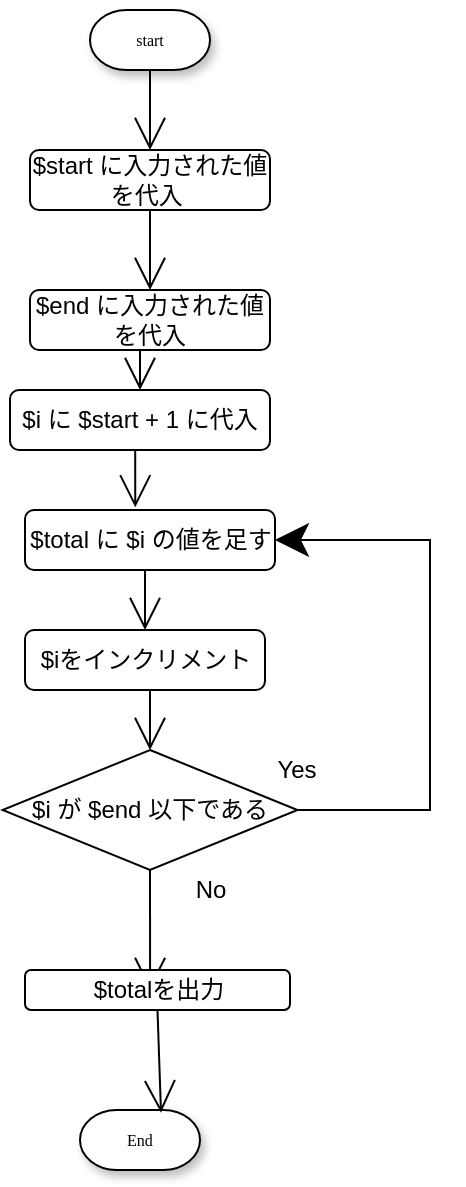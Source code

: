 <mxfile version="17.4.6" type="github">
  <diagram name="Page-1" id="edf60f1a-56cd-e834-aa8a-f176f3a09ee4">
    <mxGraphModel dx="1572" dy="-179" grid="1" gridSize="10" guides="1" tooltips="1" connect="1" arrows="1" fold="1" page="1" pageScale="1" pageWidth="1100" pageHeight="850" background="none" math="0" shadow="0">
      <root>
        <mxCell id="0" />
        <mxCell id="1" parent="0" />
        <mxCell id="exMSrr1YuWYA1I3kDzl2-8" style="edgeStyle=none;curved=1;rounded=0;orthogonalLoop=1;jettySize=auto;html=1;exitX=0.5;exitY=1;exitDx=0;exitDy=0;exitPerimeter=0;entryX=0.5;entryY=0;entryDx=0;entryDy=0;endArrow=open;startSize=14;endSize=14;sourcePerimeterSpacing=8;targetPerimeterSpacing=8;" edge="1" parent="1" source="exMSrr1YuWYA1I3kDzl2-4" target="exMSrr1YuWYA1I3kDzl2-6">
          <mxGeometry relative="1" as="geometry" />
        </mxCell>
        <mxCell id="exMSrr1YuWYA1I3kDzl2-4" value="start" style="strokeWidth=1;html=1;shape=mxgraph.flowchart.terminator;whiteSpace=wrap;rounded=0;shadow=1;labelBackgroundColor=none;fontFamily=Verdana;fontSize=8;align=center;" vertex="1" parent="1">
          <mxGeometry x="630" y="990" width="60" height="30" as="geometry" />
        </mxCell>
        <mxCell id="exMSrr1YuWYA1I3kDzl2-5" value="End" style="strokeWidth=1;html=1;shape=mxgraph.flowchart.terminator;whiteSpace=wrap;rounded=0;shadow=1;labelBackgroundColor=none;fontFamily=Verdana;fontSize=8;align=center;" vertex="1" parent="1">
          <mxGeometry x="625" y="1540" width="60" height="30" as="geometry" />
        </mxCell>
        <mxCell id="exMSrr1YuWYA1I3kDzl2-9" style="edgeStyle=none;curved=1;rounded=0;orthogonalLoop=1;jettySize=auto;html=1;exitX=0.5;exitY=1;exitDx=0;exitDy=0;endArrow=open;startSize=14;endSize=14;sourcePerimeterSpacing=8;targetPerimeterSpacing=8;" edge="1" parent="1" source="exMSrr1YuWYA1I3kDzl2-6">
          <mxGeometry relative="1" as="geometry">
            <mxPoint x="660" y="1130" as="targetPoint" />
          </mxGeometry>
        </mxCell>
        <mxCell id="exMSrr1YuWYA1I3kDzl2-6" value="$start に入力された値を代入&amp;nbsp;" style="rounded=1;whiteSpace=wrap;html=1;hachureGap=4;" vertex="1" parent="1">
          <mxGeometry x="600" y="1060" width="120" height="30" as="geometry" />
        </mxCell>
        <mxCell id="exMSrr1YuWYA1I3kDzl2-16" style="edgeStyle=orthogonalEdgeStyle;rounded=0;orthogonalLoop=1;jettySize=auto;html=1;exitX=0.5;exitY=1;exitDx=0;exitDy=0;entryX=0.5;entryY=0;entryDx=0;entryDy=0;endArrow=open;startSize=14;endSize=14;sourcePerimeterSpacing=8;targetPerimeterSpacing=8;" edge="1" parent="1" source="exMSrr1YuWYA1I3kDzl2-7" target="exMSrr1YuWYA1I3kDzl2-11">
          <mxGeometry relative="1" as="geometry" />
        </mxCell>
        <mxCell id="exMSrr1YuWYA1I3kDzl2-7" value="$end に入力された値を代入" style="rounded=1;whiteSpace=wrap;html=1;hachureGap=4;" vertex="1" parent="1">
          <mxGeometry x="600" y="1130" width="120" height="30" as="geometry" />
        </mxCell>
        <mxCell id="exMSrr1YuWYA1I3kDzl2-18" style="edgeStyle=orthogonalEdgeStyle;rounded=0;orthogonalLoop=1;jettySize=auto;html=1;exitX=0.5;exitY=1;exitDx=0;exitDy=0;entryX=0.5;entryY=0;entryDx=0;entryDy=0;endArrow=open;startSize=14;endSize=14;sourcePerimeterSpacing=8;targetPerimeterSpacing=8;" edge="1" parent="1" source="exMSrr1YuWYA1I3kDzl2-10" target="exMSrr1YuWYA1I3kDzl2-13">
          <mxGeometry relative="1" as="geometry" />
        </mxCell>
        <mxCell id="exMSrr1YuWYA1I3kDzl2-10" value="$total に $i の値を足す" style="rounded=1;whiteSpace=wrap;html=1;hachureGap=4;" vertex="1" parent="1">
          <mxGeometry x="597.5" y="1240" width="125" height="30" as="geometry" />
        </mxCell>
        <mxCell id="exMSrr1YuWYA1I3kDzl2-17" style="edgeStyle=orthogonalEdgeStyle;rounded=0;orthogonalLoop=1;jettySize=auto;html=1;exitX=0.5;exitY=1;exitDx=0;exitDy=0;entryX=0.441;entryY=-0.044;entryDx=0;entryDy=0;entryPerimeter=0;endArrow=open;startSize=14;endSize=14;sourcePerimeterSpacing=8;targetPerimeterSpacing=8;" edge="1" parent="1" source="exMSrr1YuWYA1I3kDzl2-11" target="exMSrr1YuWYA1I3kDzl2-10">
          <mxGeometry relative="1" as="geometry" />
        </mxCell>
        <mxCell id="exMSrr1YuWYA1I3kDzl2-11" value="$i に $start + 1 に代入" style="rounded=1;whiteSpace=wrap;html=1;hachureGap=4;" vertex="1" parent="1">
          <mxGeometry x="590" y="1180" width="130" height="30" as="geometry" />
        </mxCell>
        <mxCell id="exMSrr1YuWYA1I3kDzl2-27" style="edgeStyle=none;rounded=0;orthogonalLoop=1;jettySize=auto;html=1;exitX=0.5;exitY=1;exitDx=0;exitDy=0;entryX=0.472;entryY=0.5;entryDx=0;entryDy=0;entryPerimeter=0;endArrow=open;startSize=14;endSize=14;sourcePerimeterSpacing=8;targetPerimeterSpacing=8;" edge="1" parent="1" source="exMSrr1YuWYA1I3kDzl2-12" target="exMSrr1YuWYA1I3kDzl2-25">
          <mxGeometry relative="1" as="geometry" />
        </mxCell>
        <mxCell id="exMSrr1YuWYA1I3kDzl2-12" value="$i が $end 以下である" style="rhombus;whiteSpace=wrap;html=1;hachureGap=4;" vertex="1" parent="1">
          <mxGeometry x="586.25" y="1360" width="147.5" height="60" as="geometry" />
        </mxCell>
        <mxCell id="exMSrr1YuWYA1I3kDzl2-20" style="edgeStyle=orthogonalEdgeStyle;rounded=0;orthogonalLoop=1;jettySize=auto;html=1;exitX=0.5;exitY=1;exitDx=0;exitDy=0;entryX=0.5;entryY=0;entryDx=0;entryDy=0;endArrow=open;startSize=14;endSize=14;sourcePerimeterSpacing=8;targetPerimeterSpacing=8;" edge="1" parent="1" source="exMSrr1YuWYA1I3kDzl2-13" target="exMSrr1YuWYA1I3kDzl2-12">
          <mxGeometry relative="1" as="geometry" />
        </mxCell>
        <mxCell id="exMSrr1YuWYA1I3kDzl2-13" value="$iをインクリメント" style="rounded=1;whiteSpace=wrap;html=1;hachureGap=4;" vertex="1" parent="1">
          <mxGeometry x="597.5" y="1300" width="120" height="30" as="geometry" />
        </mxCell>
        <mxCell id="exMSrr1YuWYA1I3kDzl2-15" value="" style="endArrow=classic;html=1;rounded=0;startSize=14;endSize=14;sourcePerimeterSpacing=8;targetPerimeterSpacing=8;edgeStyle=orthogonalEdgeStyle;entryX=1;entryY=0.5;entryDx=0;entryDy=0;" edge="1" parent="1" target="exMSrr1YuWYA1I3kDzl2-10">
          <mxGeometry width="50" height="50" relative="1" as="geometry">
            <mxPoint x="733.75" y="1390" as="sourcePoint" />
            <mxPoint x="784" y="1250" as="targetPoint" />
            <Array as="points">
              <mxPoint x="800" y="1390" />
              <mxPoint x="800" y="1255" />
            </Array>
          </mxGeometry>
        </mxCell>
        <mxCell id="exMSrr1YuWYA1I3kDzl2-21" value="Yes" style="text;html=1;align=center;verticalAlign=middle;resizable=0;points=[];autosize=1;strokeColor=none;fillColor=none;hachureGap=4;" vertex="1" parent="1">
          <mxGeometry x="717.5" y="1360" width="30" height="20" as="geometry" />
        </mxCell>
        <mxCell id="exMSrr1YuWYA1I3kDzl2-28" style="edgeStyle=none;rounded=0;orthogonalLoop=1;jettySize=auto;html=1;exitX=0.5;exitY=1;exitDx=0;exitDy=0;entryX=0.675;entryY=0.044;entryDx=0;entryDy=0;entryPerimeter=0;endArrow=open;startSize=14;endSize=14;sourcePerimeterSpacing=8;targetPerimeterSpacing=8;" edge="1" parent="1" source="exMSrr1YuWYA1I3kDzl2-25" target="exMSrr1YuWYA1I3kDzl2-5">
          <mxGeometry relative="1" as="geometry" />
        </mxCell>
        <mxCell id="exMSrr1YuWYA1I3kDzl2-25" value="$totalを出力" style="rounded=1;whiteSpace=wrap;html=1;hachureGap=4;" vertex="1" parent="1">
          <mxGeometry x="597.5" y="1470" width="132.5" height="20" as="geometry" />
        </mxCell>
        <mxCell id="exMSrr1YuWYA1I3kDzl2-29" value="No" style="text;html=1;align=center;verticalAlign=middle;resizable=0;points=[];autosize=1;strokeColor=none;fillColor=none;hachureGap=4;" vertex="1" parent="1">
          <mxGeometry x="675" y="1420" width="30" height="20" as="geometry" />
        </mxCell>
      </root>
    </mxGraphModel>
  </diagram>
</mxfile>
